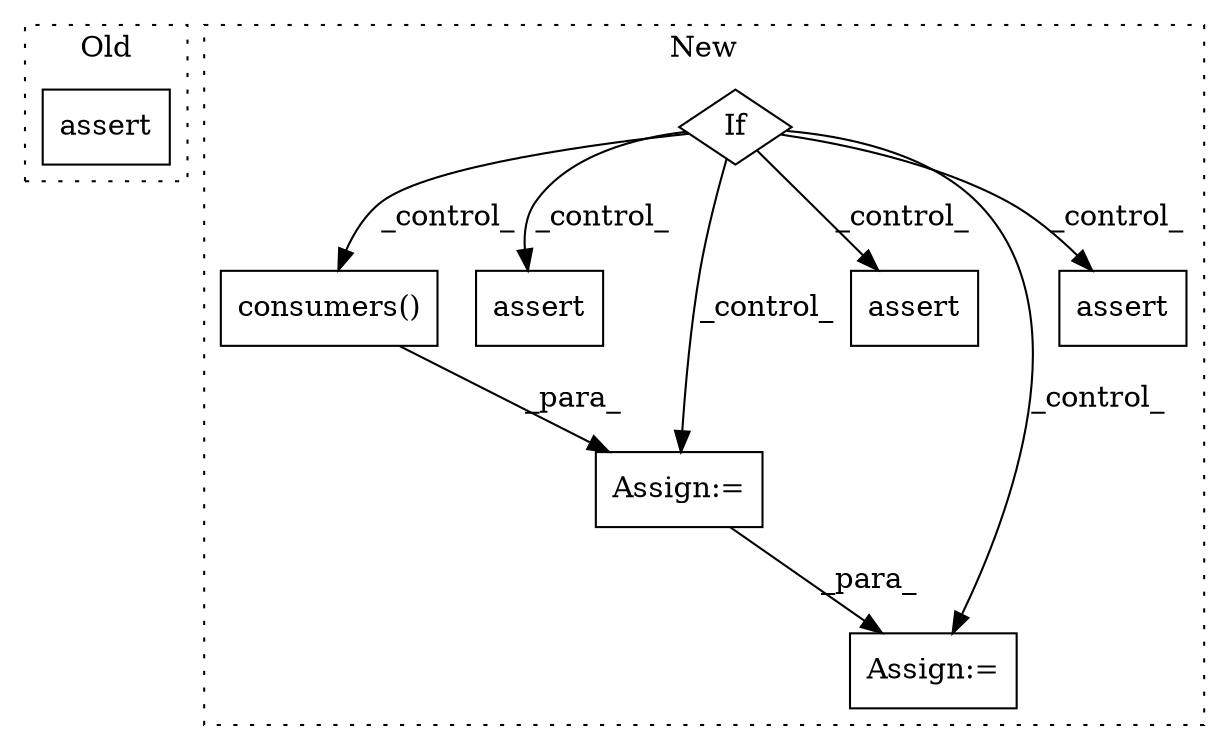 digraph G {
subgraph cluster0 {
1 [label="assert" a="65" s="35449" l="7" shape="box"];
label = "Old";
style="dotted";
}
subgraph cluster1 {
2 [label="consumers()" a="75" s="34782" l="36" shape="box"];
3 [label="If" a="96" s="34543" l="3" shape="diamond"];
4 [label="assert" a="65" s="34928" l="7" shape="box"];
5 [label="Assign:=" a="68" s="34988" l="3" shape="box"];
6 [label="assert" a="65" s="34721" l="7" shape="box"];
7 [label="Assign:=" a="68" s="34779" l="3" shape="box"];
8 [label="assert" a="65" s="34623" l="7" shape="box"];
label = "New";
style="dotted";
}
2 -> 7 [label="_para_"];
3 -> 5 [label="_control_"];
3 -> 7 [label="_control_"];
3 -> 6 [label="_control_"];
3 -> 8 [label="_control_"];
3 -> 2 [label="_control_"];
3 -> 4 [label="_control_"];
7 -> 5 [label="_para_"];
}